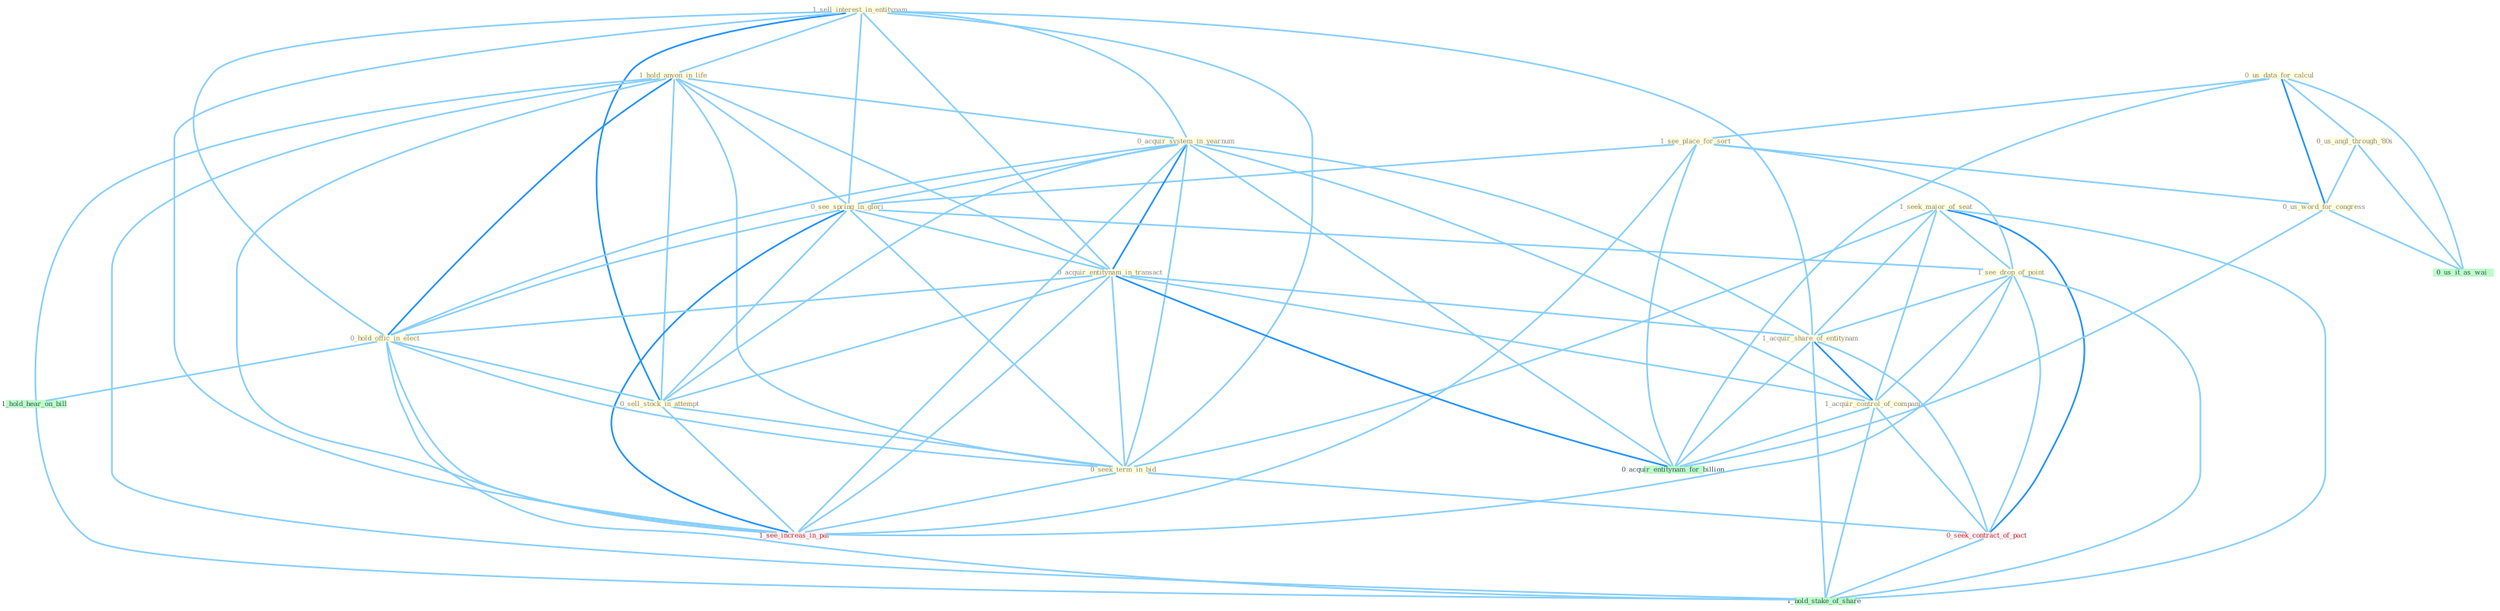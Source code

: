 Graph G{ 
    node
    [shape=polygon,style=filled,width=.5,height=.06,color="#BDFCC9",fixedsize=true,fontsize=4,
    fontcolor="#2f4f4f"];
    {node
    [color="#ffffe0", fontcolor="#8b7d6b"] "1_sell_interest_in_entitynam " "1_seek_major_of_seat " "1_hold_anyon_in_life " "0_us_data_for_calcul " "0_us_angl_through_'80s " "1_see_place_for_sort " "0_acquir_system_in_yearnum " "0_see_spring_in_glori " "1_see_drop_of_point " "0_acquir_entitynam_in_transact " "1_acquir_share_of_entitynam " "0_hold_offic_in_elect " "0_us_word_for_congress " "1_acquir_control_of_compani " "0_sell_stock_in_attempt " "0_seek_term_in_bid "}
{node [color="#fff0f5", fontcolor="#b22222"] "0_seek_contract_of_pact " "1_see_increas_in_pai "}
edge [color="#B0E2FF"];

	"1_sell_interest_in_entitynam " -- "1_hold_anyon_in_life " [w="1", color="#87cefa" ];
	"1_sell_interest_in_entitynam " -- "0_acquir_system_in_yearnum " [w="1", color="#87cefa" ];
	"1_sell_interest_in_entitynam " -- "0_see_spring_in_glori " [w="1", color="#87cefa" ];
	"1_sell_interest_in_entitynam " -- "0_acquir_entitynam_in_transact " [w="1", color="#87cefa" ];
	"1_sell_interest_in_entitynam " -- "1_acquir_share_of_entitynam " [w="1", color="#87cefa" ];
	"1_sell_interest_in_entitynam " -- "0_hold_offic_in_elect " [w="1", color="#87cefa" ];
	"1_sell_interest_in_entitynam " -- "0_sell_stock_in_attempt " [w="2", color="#1e90ff" , len=0.8];
	"1_sell_interest_in_entitynam " -- "0_seek_term_in_bid " [w="1", color="#87cefa" ];
	"1_sell_interest_in_entitynam " -- "1_see_increas_in_pai " [w="1", color="#87cefa" ];
	"1_seek_major_of_seat " -- "1_see_drop_of_point " [w="1", color="#87cefa" ];
	"1_seek_major_of_seat " -- "1_acquir_share_of_entitynam " [w="1", color="#87cefa" ];
	"1_seek_major_of_seat " -- "1_acquir_control_of_compani " [w="1", color="#87cefa" ];
	"1_seek_major_of_seat " -- "0_seek_term_in_bid " [w="1", color="#87cefa" ];
	"1_seek_major_of_seat " -- "0_seek_contract_of_pact " [w="2", color="#1e90ff" , len=0.8];
	"1_seek_major_of_seat " -- "1_hold_stake_of_share " [w="1", color="#87cefa" ];
	"1_hold_anyon_in_life " -- "0_acquir_system_in_yearnum " [w="1", color="#87cefa" ];
	"1_hold_anyon_in_life " -- "0_see_spring_in_glori " [w="1", color="#87cefa" ];
	"1_hold_anyon_in_life " -- "0_acquir_entitynam_in_transact " [w="1", color="#87cefa" ];
	"1_hold_anyon_in_life " -- "0_hold_offic_in_elect " [w="2", color="#1e90ff" , len=0.8];
	"1_hold_anyon_in_life " -- "0_sell_stock_in_attempt " [w="1", color="#87cefa" ];
	"1_hold_anyon_in_life " -- "0_seek_term_in_bid " [w="1", color="#87cefa" ];
	"1_hold_anyon_in_life " -- "1_see_increas_in_pai " [w="1", color="#87cefa" ];
	"1_hold_anyon_in_life " -- "1_hold_hear_on_bill " [w="1", color="#87cefa" ];
	"1_hold_anyon_in_life " -- "1_hold_stake_of_share " [w="1", color="#87cefa" ];
	"0_us_data_for_calcul " -- "0_us_angl_through_'80s " [w="1", color="#87cefa" ];
	"0_us_data_for_calcul " -- "1_see_place_for_sort " [w="1", color="#87cefa" ];
	"0_us_data_for_calcul " -- "0_us_word_for_congress " [w="2", color="#1e90ff" , len=0.8];
	"0_us_data_for_calcul " -- "0_us_it_as_wai " [w="1", color="#87cefa" ];
	"0_us_data_for_calcul " -- "0_acquir_entitynam_for_billion " [w="1", color="#87cefa" ];
	"0_us_angl_through_'80s " -- "0_us_word_for_congress " [w="1", color="#87cefa" ];
	"0_us_angl_through_'80s " -- "0_us_it_as_wai " [w="1", color="#87cefa" ];
	"1_see_place_for_sort " -- "0_see_spring_in_glori " [w="1", color="#87cefa" ];
	"1_see_place_for_sort " -- "1_see_drop_of_point " [w="1", color="#87cefa" ];
	"1_see_place_for_sort " -- "0_us_word_for_congress " [w="1", color="#87cefa" ];
	"1_see_place_for_sort " -- "0_acquir_entitynam_for_billion " [w="1", color="#87cefa" ];
	"1_see_place_for_sort " -- "1_see_increas_in_pai " [w="1", color="#87cefa" ];
	"0_acquir_system_in_yearnum " -- "0_see_spring_in_glori " [w="1", color="#87cefa" ];
	"0_acquir_system_in_yearnum " -- "0_acquir_entitynam_in_transact " [w="2", color="#1e90ff" , len=0.8];
	"0_acquir_system_in_yearnum " -- "1_acquir_share_of_entitynam " [w="1", color="#87cefa" ];
	"0_acquir_system_in_yearnum " -- "0_hold_offic_in_elect " [w="1", color="#87cefa" ];
	"0_acquir_system_in_yearnum " -- "1_acquir_control_of_compani " [w="1", color="#87cefa" ];
	"0_acquir_system_in_yearnum " -- "0_sell_stock_in_attempt " [w="1", color="#87cefa" ];
	"0_acquir_system_in_yearnum " -- "0_seek_term_in_bid " [w="1", color="#87cefa" ];
	"0_acquir_system_in_yearnum " -- "0_acquir_entitynam_for_billion " [w="1", color="#87cefa" ];
	"0_acquir_system_in_yearnum " -- "1_see_increas_in_pai " [w="1", color="#87cefa" ];
	"0_see_spring_in_glori " -- "1_see_drop_of_point " [w="1", color="#87cefa" ];
	"0_see_spring_in_glori " -- "0_acquir_entitynam_in_transact " [w="1", color="#87cefa" ];
	"0_see_spring_in_glori " -- "0_hold_offic_in_elect " [w="1", color="#87cefa" ];
	"0_see_spring_in_glori " -- "0_sell_stock_in_attempt " [w="1", color="#87cefa" ];
	"0_see_spring_in_glori " -- "0_seek_term_in_bid " [w="1", color="#87cefa" ];
	"0_see_spring_in_glori " -- "1_see_increas_in_pai " [w="2", color="#1e90ff" , len=0.8];
	"1_see_drop_of_point " -- "1_acquir_share_of_entitynam " [w="1", color="#87cefa" ];
	"1_see_drop_of_point " -- "1_acquir_control_of_compani " [w="1", color="#87cefa" ];
	"1_see_drop_of_point " -- "0_seek_contract_of_pact " [w="1", color="#87cefa" ];
	"1_see_drop_of_point " -- "1_see_increas_in_pai " [w="1", color="#87cefa" ];
	"1_see_drop_of_point " -- "1_hold_stake_of_share " [w="1", color="#87cefa" ];
	"0_acquir_entitynam_in_transact " -- "1_acquir_share_of_entitynam " [w="1", color="#87cefa" ];
	"0_acquir_entitynam_in_transact " -- "0_hold_offic_in_elect " [w="1", color="#87cefa" ];
	"0_acquir_entitynam_in_transact " -- "1_acquir_control_of_compani " [w="1", color="#87cefa" ];
	"0_acquir_entitynam_in_transact " -- "0_sell_stock_in_attempt " [w="1", color="#87cefa" ];
	"0_acquir_entitynam_in_transact " -- "0_seek_term_in_bid " [w="1", color="#87cefa" ];
	"0_acquir_entitynam_in_transact " -- "0_acquir_entitynam_for_billion " [w="2", color="#1e90ff" , len=0.8];
	"0_acquir_entitynam_in_transact " -- "1_see_increas_in_pai " [w="1", color="#87cefa" ];
	"1_acquir_share_of_entitynam " -- "1_acquir_control_of_compani " [w="2", color="#1e90ff" , len=0.8];
	"1_acquir_share_of_entitynam " -- "0_seek_contract_of_pact " [w="1", color="#87cefa" ];
	"1_acquir_share_of_entitynam " -- "0_acquir_entitynam_for_billion " [w="1", color="#87cefa" ];
	"1_acquir_share_of_entitynam " -- "1_hold_stake_of_share " [w="1", color="#87cefa" ];
	"0_hold_offic_in_elect " -- "0_sell_stock_in_attempt " [w="1", color="#87cefa" ];
	"0_hold_offic_in_elect " -- "0_seek_term_in_bid " [w="1", color="#87cefa" ];
	"0_hold_offic_in_elect " -- "1_see_increas_in_pai " [w="1", color="#87cefa" ];
	"0_hold_offic_in_elect " -- "1_hold_hear_on_bill " [w="1", color="#87cefa" ];
	"0_hold_offic_in_elect " -- "1_hold_stake_of_share " [w="1", color="#87cefa" ];
	"0_us_word_for_congress " -- "0_us_it_as_wai " [w="1", color="#87cefa" ];
	"0_us_word_for_congress " -- "0_acquir_entitynam_for_billion " [w="1", color="#87cefa" ];
	"1_acquir_control_of_compani " -- "0_seek_contract_of_pact " [w="1", color="#87cefa" ];
	"1_acquir_control_of_compani " -- "0_acquir_entitynam_for_billion " [w="1", color="#87cefa" ];
	"1_acquir_control_of_compani " -- "1_hold_stake_of_share " [w="1", color="#87cefa" ];
	"0_sell_stock_in_attempt " -- "0_seek_term_in_bid " [w="1", color="#87cefa" ];
	"0_sell_stock_in_attempt " -- "1_see_increas_in_pai " [w="1", color="#87cefa" ];
	"0_seek_term_in_bid " -- "0_seek_contract_of_pact " [w="1", color="#87cefa" ];
	"0_seek_term_in_bid " -- "1_see_increas_in_pai " [w="1", color="#87cefa" ];
	"0_seek_contract_of_pact " -- "1_hold_stake_of_share " [w="1", color="#87cefa" ];
	"1_hold_hear_on_bill " -- "1_hold_stake_of_share " [w="1", color="#87cefa" ];
}